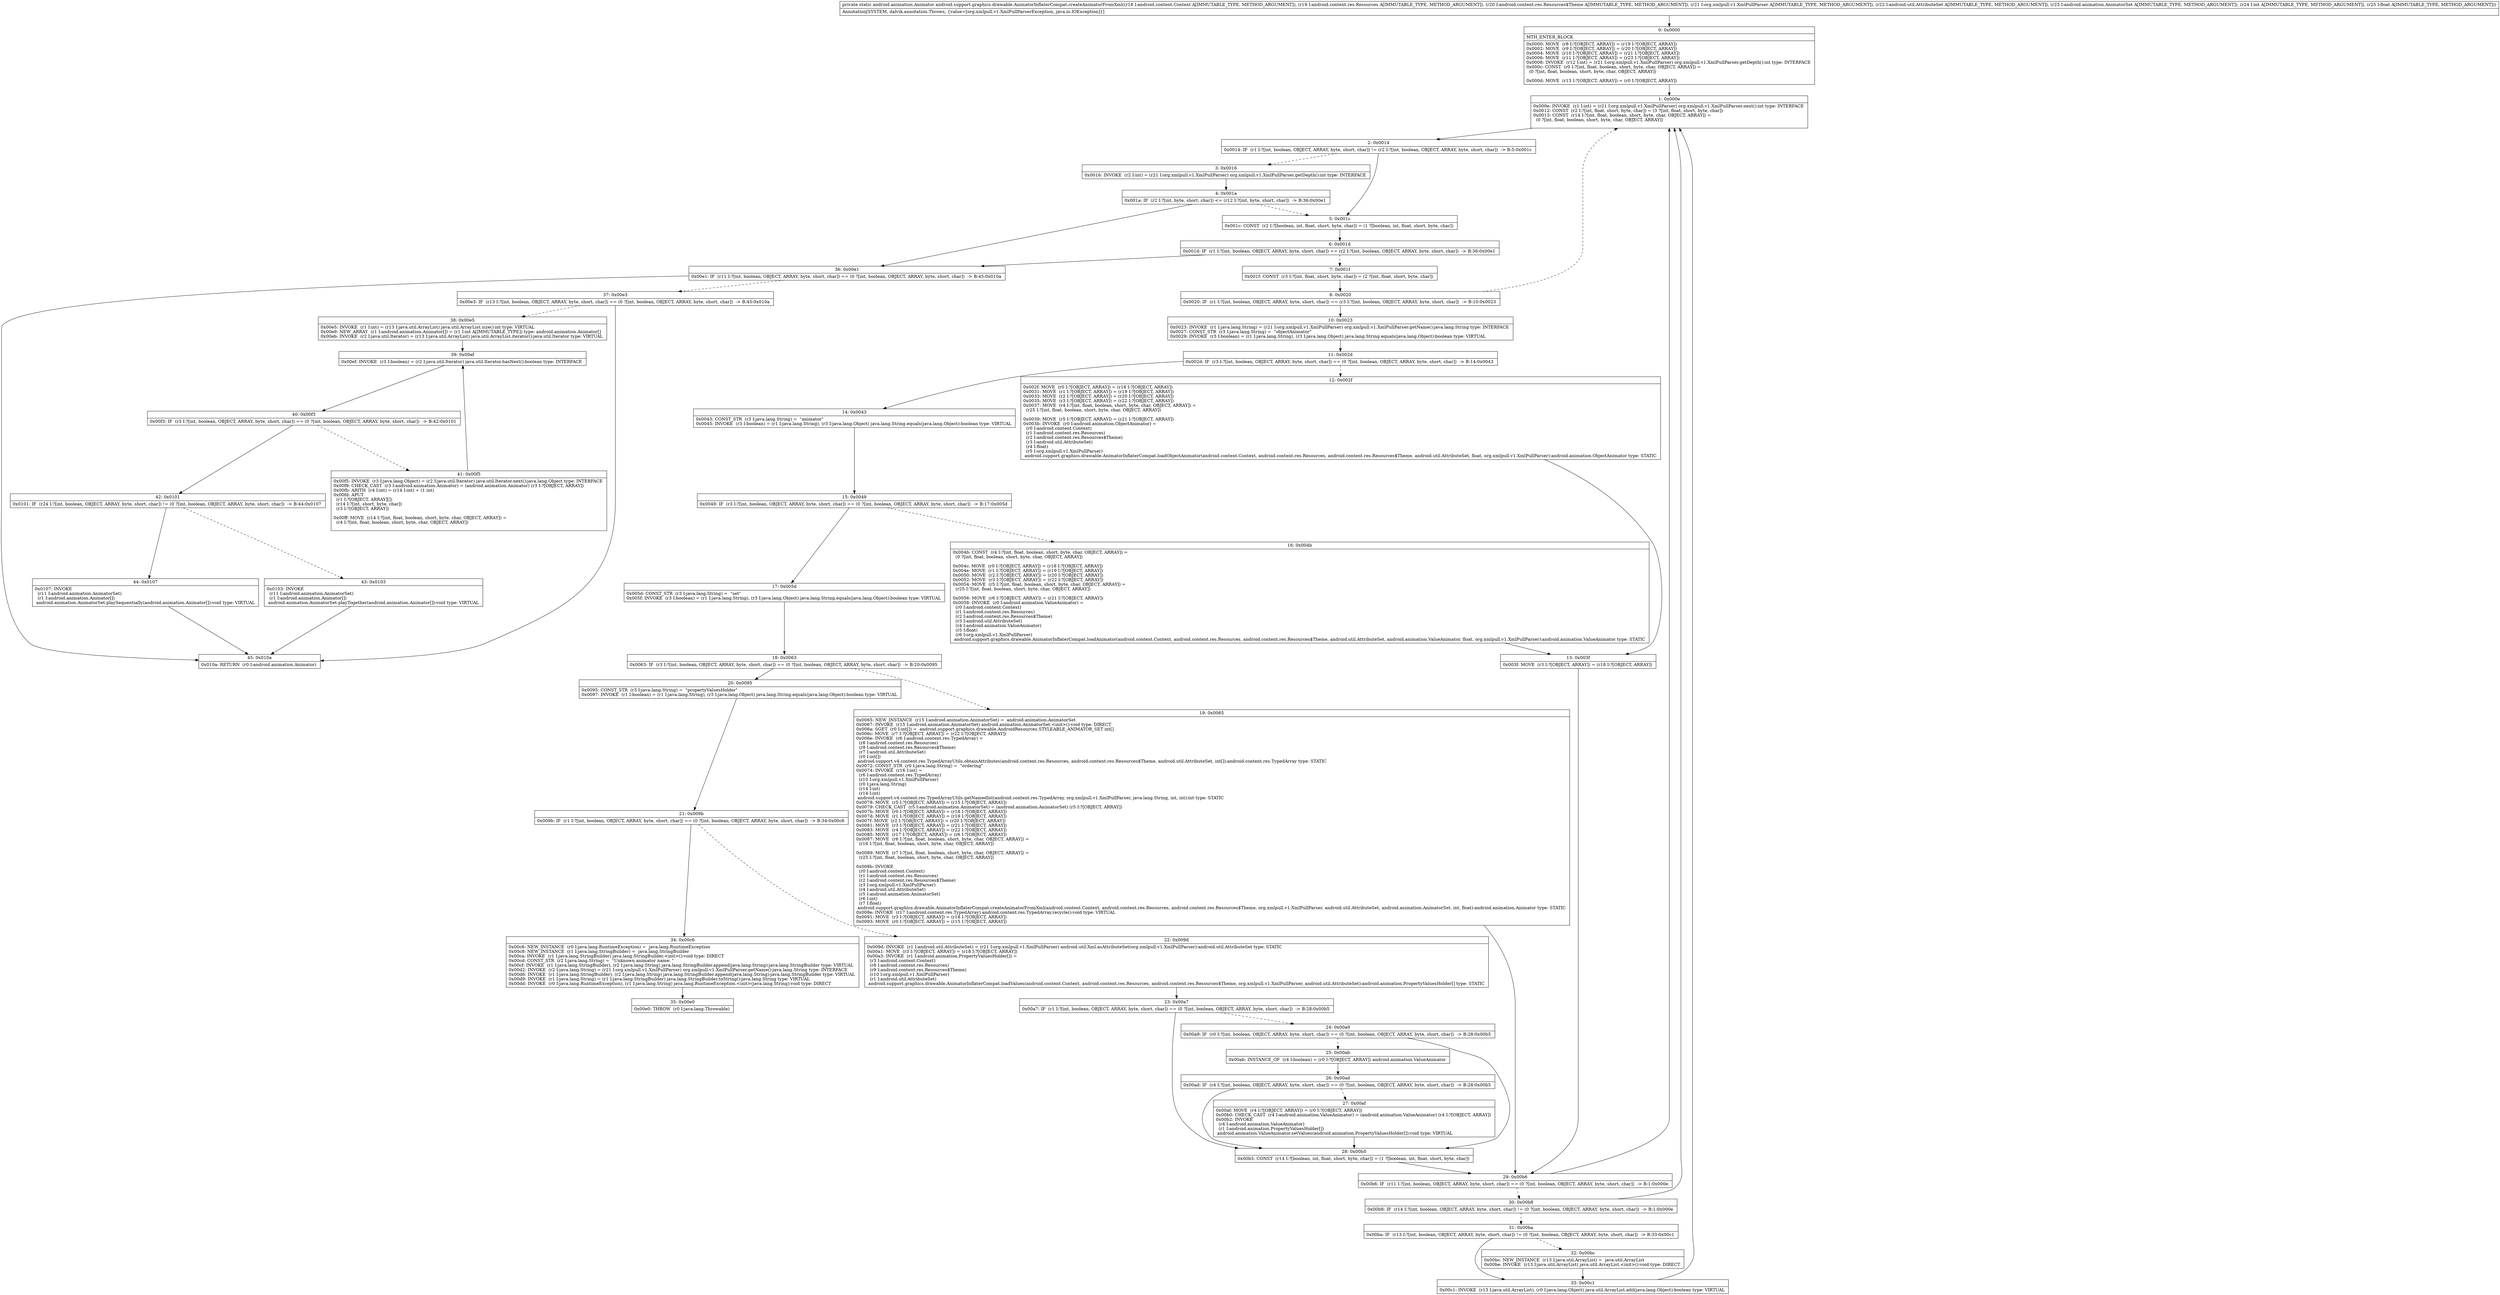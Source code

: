 digraph "CFG forandroid.support.graphics.drawable.AnimatorInflaterCompat.createAnimatorFromXml(Landroid\/content\/Context;Landroid\/content\/res\/Resources;Landroid\/content\/res\/Resources$Theme;Lorg\/xmlpull\/v1\/XmlPullParser;Landroid\/util\/AttributeSet;Landroid\/animation\/AnimatorSet;IF)Landroid\/animation\/Animator;" {
Node_0 [shape=record,label="{0\:\ 0x0000|MTH_ENTER_BLOCK\l|0x0000: MOVE  (r8 I:?[OBJECT, ARRAY]) = (r19 I:?[OBJECT, ARRAY]) \l0x0002: MOVE  (r9 I:?[OBJECT, ARRAY]) = (r20 I:?[OBJECT, ARRAY]) \l0x0004: MOVE  (r10 I:?[OBJECT, ARRAY]) = (r21 I:?[OBJECT, ARRAY]) \l0x0006: MOVE  (r11 I:?[OBJECT, ARRAY]) = (r23 I:?[OBJECT, ARRAY]) \l0x0008: INVOKE  (r12 I:int) = (r21 I:org.xmlpull.v1.XmlPullParser) org.xmlpull.v1.XmlPullParser.getDepth():int type: INTERFACE \l0x000c: CONST  (r0 I:?[int, float, boolean, short, byte, char, OBJECT, ARRAY]) = \l  (0 ?[int, float, boolean, short, byte, char, OBJECT, ARRAY])\l \l0x000d: MOVE  (r13 I:?[OBJECT, ARRAY]) = (r0 I:?[OBJECT, ARRAY]) \l}"];
Node_1 [shape=record,label="{1\:\ 0x000e|0x000e: INVOKE  (r1 I:int) = (r21 I:org.xmlpull.v1.XmlPullParser) org.xmlpull.v1.XmlPullParser.next():int type: INTERFACE \l0x0012: CONST  (r2 I:?[int, float, short, byte, char]) = (3 ?[int, float, short, byte, char]) \l0x0013: CONST  (r14 I:?[int, float, boolean, short, byte, char, OBJECT, ARRAY]) = \l  (0 ?[int, float, boolean, short, byte, char, OBJECT, ARRAY])\l \l}"];
Node_2 [shape=record,label="{2\:\ 0x0014|0x0014: IF  (r1 I:?[int, boolean, OBJECT, ARRAY, byte, short, char]) != (r2 I:?[int, boolean, OBJECT, ARRAY, byte, short, char])  \-\> B:5:0x001c \l}"];
Node_3 [shape=record,label="{3\:\ 0x0016|0x0016: INVOKE  (r2 I:int) = (r21 I:org.xmlpull.v1.XmlPullParser) org.xmlpull.v1.XmlPullParser.getDepth():int type: INTERFACE \l}"];
Node_4 [shape=record,label="{4\:\ 0x001a|0x001a: IF  (r2 I:?[int, byte, short, char]) \<= (r12 I:?[int, byte, short, char])  \-\> B:36:0x00e1 \l}"];
Node_5 [shape=record,label="{5\:\ 0x001c|0x001c: CONST  (r2 I:?[boolean, int, float, short, byte, char]) = (1 ?[boolean, int, float, short, byte, char]) \l}"];
Node_6 [shape=record,label="{6\:\ 0x001d|0x001d: IF  (r1 I:?[int, boolean, OBJECT, ARRAY, byte, short, char]) == (r2 I:?[int, boolean, OBJECT, ARRAY, byte, short, char])  \-\> B:36:0x00e1 \l}"];
Node_7 [shape=record,label="{7\:\ 0x001f|0x001f: CONST  (r3 I:?[int, float, short, byte, char]) = (2 ?[int, float, short, byte, char]) \l}"];
Node_8 [shape=record,label="{8\:\ 0x0020|0x0020: IF  (r1 I:?[int, boolean, OBJECT, ARRAY, byte, short, char]) == (r3 I:?[int, boolean, OBJECT, ARRAY, byte, short, char])  \-\> B:10:0x0023 \l}"];
Node_10 [shape=record,label="{10\:\ 0x0023|0x0023: INVOKE  (r1 I:java.lang.String) = (r21 I:org.xmlpull.v1.XmlPullParser) org.xmlpull.v1.XmlPullParser.getName():java.lang.String type: INTERFACE \l0x0027: CONST_STR  (r3 I:java.lang.String) =  \"objectAnimator\" \l0x0029: INVOKE  (r3 I:boolean) = (r1 I:java.lang.String), (r3 I:java.lang.Object) java.lang.String.equals(java.lang.Object):boolean type: VIRTUAL \l}"];
Node_11 [shape=record,label="{11\:\ 0x002d|0x002d: IF  (r3 I:?[int, boolean, OBJECT, ARRAY, byte, short, char]) == (0 ?[int, boolean, OBJECT, ARRAY, byte, short, char])  \-\> B:14:0x0043 \l}"];
Node_12 [shape=record,label="{12\:\ 0x002f|0x002f: MOVE  (r0 I:?[OBJECT, ARRAY]) = (r18 I:?[OBJECT, ARRAY]) \l0x0031: MOVE  (r1 I:?[OBJECT, ARRAY]) = (r19 I:?[OBJECT, ARRAY]) \l0x0033: MOVE  (r2 I:?[OBJECT, ARRAY]) = (r20 I:?[OBJECT, ARRAY]) \l0x0035: MOVE  (r3 I:?[OBJECT, ARRAY]) = (r22 I:?[OBJECT, ARRAY]) \l0x0037: MOVE  (r4 I:?[int, float, boolean, short, byte, char, OBJECT, ARRAY]) = \l  (r25 I:?[int, float, boolean, short, byte, char, OBJECT, ARRAY])\l \l0x0039: MOVE  (r5 I:?[OBJECT, ARRAY]) = (r21 I:?[OBJECT, ARRAY]) \l0x003b: INVOKE  (r0 I:android.animation.ObjectAnimator) = \l  (r0 I:android.content.Context)\l  (r1 I:android.content.res.Resources)\l  (r2 I:android.content.res.Resources$Theme)\l  (r3 I:android.util.AttributeSet)\l  (r4 I:float)\l  (r5 I:org.xmlpull.v1.XmlPullParser)\l android.support.graphics.drawable.AnimatorInflaterCompat.loadObjectAnimator(android.content.Context, android.content.res.Resources, android.content.res.Resources$Theme, android.util.AttributeSet, float, org.xmlpull.v1.XmlPullParser):android.animation.ObjectAnimator type: STATIC \l}"];
Node_13 [shape=record,label="{13\:\ 0x003f|0x003f: MOVE  (r3 I:?[OBJECT, ARRAY]) = (r18 I:?[OBJECT, ARRAY]) \l}"];
Node_14 [shape=record,label="{14\:\ 0x0043|0x0043: CONST_STR  (r3 I:java.lang.String) =  \"animator\" \l0x0045: INVOKE  (r3 I:boolean) = (r1 I:java.lang.String), (r3 I:java.lang.Object) java.lang.String.equals(java.lang.Object):boolean type: VIRTUAL \l}"];
Node_15 [shape=record,label="{15\:\ 0x0049|0x0049: IF  (r3 I:?[int, boolean, OBJECT, ARRAY, byte, short, char]) == (0 ?[int, boolean, OBJECT, ARRAY, byte, short, char])  \-\> B:17:0x005d \l}"];
Node_16 [shape=record,label="{16\:\ 0x004b|0x004b: CONST  (r4 I:?[int, float, boolean, short, byte, char, OBJECT, ARRAY]) = \l  (0 ?[int, float, boolean, short, byte, char, OBJECT, ARRAY])\l \l0x004c: MOVE  (r0 I:?[OBJECT, ARRAY]) = (r18 I:?[OBJECT, ARRAY]) \l0x004e: MOVE  (r1 I:?[OBJECT, ARRAY]) = (r19 I:?[OBJECT, ARRAY]) \l0x0050: MOVE  (r2 I:?[OBJECT, ARRAY]) = (r20 I:?[OBJECT, ARRAY]) \l0x0052: MOVE  (r3 I:?[OBJECT, ARRAY]) = (r22 I:?[OBJECT, ARRAY]) \l0x0054: MOVE  (r5 I:?[int, float, boolean, short, byte, char, OBJECT, ARRAY]) = \l  (r25 I:?[int, float, boolean, short, byte, char, OBJECT, ARRAY])\l \l0x0056: MOVE  (r6 I:?[OBJECT, ARRAY]) = (r21 I:?[OBJECT, ARRAY]) \l0x0058: INVOKE  (r0 I:android.animation.ValueAnimator) = \l  (r0 I:android.content.Context)\l  (r1 I:android.content.res.Resources)\l  (r2 I:android.content.res.Resources$Theme)\l  (r3 I:android.util.AttributeSet)\l  (r4 I:android.animation.ValueAnimator)\l  (r5 I:float)\l  (r6 I:org.xmlpull.v1.XmlPullParser)\l android.support.graphics.drawable.AnimatorInflaterCompat.loadAnimator(android.content.Context, android.content.res.Resources, android.content.res.Resources$Theme, android.util.AttributeSet, android.animation.ValueAnimator, float, org.xmlpull.v1.XmlPullParser):android.animation.ValueAnimator type: STATIC \l}"];
Node_17 [shape=record,label="{17\:\ 0x005d|0x005d: CONST_STR  (r3 I:java.lang.String) =  \"set\" \l0x005f: INVOKE  (r3 I:boolean) = (r1 I:java.lang.String), (r3 I:java.lang.Object) java.lang.String.equals(java.lang.Object):boolean type: VIRTUAL \l}"];
Node_18 [shape=record,label="{18\:\ 0x0063|0x0063: IF  (r3 I:?[int, boolean, OBJECT, ARRAY, byte, short, char]) == (0 ?[int, boolean, OBJECT, ARRAY, byte, short, char])  \-\> B:20:0x0095 \l}"];
Node_19 [shape=record,label="{19\:\ 0x0065|0x0065: NEW_INSTANCE  (r15 I:android.animation.AnimatorSet) =  android.animation.AnimatorSet \l0x0067: INVOKE  (r15 I:android.animation.AnimatorSet) android.animation.AnimatorSet.\<init\>():void type: DIRECT \l0x006a: SGET  (r0 I:int[]) =  android.support.graphics.drawable.AndroidResources.STYLEABLE_ANIMATOR_SET int[] \l0x006c: MOVE  (r7 I:?[OBJECT, ARRAY]) = (r22 I:?[OBJECT, ARRAY]) \l0x006e: INVOKE  (r6 I:android.content.res.TypedArray) = \l  (r8 I:android.content.res.Resources)\l  (r9 I:android.content.res.Resources$Theme)\l  (r7 I:android.util.AttributeSet)\l  (r0 I:int[])\l android.support.v4.content.res.TypedArrayUtils.obtainAttributes(android.content.res.Resources, android.content.res.Resources$Theme, android.util.AttributeSet, int[]):android.content.res.TypedArray type: STATIC \l0x0072: CONST_STR  (r0 I:java.lang.String) =  \"ordering\" \l0x0074: INVOKE  (r16 I:int) = \l  (r6 I:android.content.res.TypedArray)\l  (r10 I:org.xmlpull.v1.XmlPullParser)\l  (r0 I:java.lang.String)\l  (r14 I:int)\l  (r14 I:int)\l android.support.v4.content.res.TypedArrayUtils.getNamedInt(android.content.res.TypedArray, org.xmlpull.v1.XmlPullParser, java.lang.String, int, int):int type: STATIC \l0x0078: MOVE  (r5 I:?[OBJECT, ARRAY]) = (r15 I:?[OBJECT, ARRAY]) \l0x0079: CHECK_CAST  (r5 I:android.animation.AnimatorSet) = (android.animation.AnimatorSet) (r5 I:?[OBJECT, ARRAY]) \l0x007b: MOVE  (r0 I:?[OBJECT, ARRAY]) = (r18 I:?[OBJECT, ARRAY]) \l0x007d: MOVE  (r1 I:?[OBJECT, ARRAY]) = (r19 I:?[OBJECT, ARRAY]) \l0x007f: MOVE  (r2 I:?[OBJECT, ARRAY]) = (r20 I:?[OBJECT, ARRAY]) \l0x0081: MOVE  (r3 I:?[OBJECT, ARRAY]) = (r21 I:?[OBJECT, ARRAY]) \l0x0083: MOVE  (r4 I:?[OBJECT, ARRAY]) = (r22 I:?[OBJECT, ARRAY]) \l0x0085: MOVE  (r17 I:?[OBJECT, ARRAY]) = (r6 I:?[OBJECT, ARRAY]) \l0x0087: MOVE  (r6 I:?[int, float, boolean, short, byte, char, OBJECT, ARRAY]) = \l  (r16 I:?[int, float, boolean, short, byte, char, OBJECT, ARRAY])\l \l0x0089: MOVE  (r7 I:?[int, float, boolean, short, byte, char, OBJECT, ARRAY]) = \l  (r25 I:?[int, float, boolean, short, byte, char, OBJECT, ARRAY])\l \l0x008b: INVOKE  \l  (r0 I:android.content.Context)\l  (r1 I:android.content.res.Resources)\l  (r2 I:android.content.res.Resources$Theme)\l  (r3 I:org.xmlpull.v1.XmlPullParser)\l  (r4 I:android.util.AttributeSet)\l  (r5 I:android.animation.AnimatorSet)\l  (r6 I:int)\l  (r7 I:float)\l android.support.graphics.drawable.AnimatorInflaterCompat.createAnimatorFromXml(android.content.Context, android.content.res.Resources, android.content.res.Resources$Theme, org.xmlpull.v1.XmlPullParser, android.util.AttributeSet, android.animation.AnimatorSet, int, float):android.animation.Animator type: STATIC \l0x008e: INVOKE  (r17 I:android.content.res.TypedArray) android.content.res.TypedArray.recycle():void type: VIRTUAL \l0x0091: MOVE  (r3 I:?[OBJECT, ARRAY]) = (r18 I:?[OBJECT, ARRAY]) \l0x0093: MOVE  (r0 I:?[OBJECT, ARRAY]) = (r15 I:?[OBJECT, ARRAY]) \l}"];
Node_20 [shape=record,label="{20\:\ 0x0095|0x0095: CONST_STR  (r3 I:java.lang.String) =  \"propertyValuesHolder\" \l0x0097: INVOKE  (r1 I:boolean) = (r1 I:java.lang.String), (r3 I:java.lang.Object) java.lang.String.equals(java.lang.Object):boolean type: VIRTUAL \l}"];
Node_21 [shape=record,label="{21\:\ 0x009b|0x009b: IF  (r1 I:?[int, boolean, OBJECT, ARRAY, byte, short, char]) == (0 ?[int, boolean, OBJECT, ARRAY, byte, short, char])  \-\> B:34:0x00c6 \l}"];
Node_22 [shape=record,label="{22\:\ 0x009d|0x009d: INVOKE  (r1 I:android.util.AttributeSet) = (r21 I:org.xmlpull.v1.XmlPullParser) android.util.Xml.asAttributeSet(org.xmlpull.v1.XmlPullParser):android.util.AttributeSet type: STATIC \l0x00a1: MOVE  (r3 I:?[OBJECT, ARRAY]) = (r18 I:?[OBJECT, ARRAY]) \l0x00a3: INVOKE  (r1 I:android.animation.PropertyValuesHolder[]) = \l  (r3 I:android.content.Context)\l  (r8 I:android.content.res.Resources)\l  (r9 I:android.content.res.Resources$Theme)\l  (r10 I:org.xmlpull.v1.XmlPullParser)\l  (r1 I:android.util.AttributeSet)\l android.support.graphics.drawable.AnimatorInflaterCompat.loadValues(android.content.Context, android.content.res.Resources, android.content.res.Resources$Theme, org.xmlpull.v1.XmlPullParser, android.util.AttributeSet):android.animation.PropertyValuesHolder[] type: STATIC \l}"];
Node_23 [shape=record,label="{23\:\ 0x00a7|0x00a7: IF  (r1 I:?[int, boolean, OBJECT, ARRAY, byte, short, char]) == (0 ?[int, boolean, OBJECT, ARRAY, byte, short, char])  \-\> B:28:0x00b5 \l}"];
Node_24 [shape=record,label="{24\:\ 0x00a9|0x00a9: IF  (r0 I:?[int, boolean, OBJECT, ARRAY, byte, short, char]) == (0 ?[int, boolean, OBJECT, ARRAY, byte, short, char])  \-\> B:28:0x00b5 \l}"];
Node_25 [shape=record,label="{25\:\ 0x00ab|0x00ab: INSTANCE_OF  (r4 I:boolean) = (r0 I:?[OBJECT, ARRAY]) android.animation.ValueAnimator \l}"];
Node_26 [shape=record,label="{26\:\ 0x00ad|0x00ad: IF  (r4 I:?[int, boolean, OBJECT, ARRAY, byte, short, char]) == (0 ?[int, boolean, OBJECT, ARRAY, byte, short, char])  \-\> B:28:0x00b5 \l}"];
Node_27 [shape=record,label="{27\:\ 0x00af|0x00af: MOVE  (r4 I:?[OBJECT, ARRAY]) = (r0 I:?[OBJECT, ARRAY]) \l0x00b0: CHECK_CAST  (r4 I:android.animation.ValueAnimator) = (android.animation.ValueAnimator) (r4 I:?[OBJECT, ARRAY]) \l0x00b2: INVOKE  \l  (r4 I:android.animation.ValueAnimator)\l  (r1 I:android.animation.PropertyValuesHolder[])\l android.animation.ValueAnimator.setValues(android.animation.PropertyValuesHolder[]):void type: VIRTUAL \l}"];
Node_28 [shape=record,label="{28\:\ 0x00b5|0x00b5: CONST  (r14 I:?[boolean, int, float, short, byte, char]) = (1 ?[boolean, int, float, short, byte, char]) \l}"];
Node_29 [shape=record,label="{29\:\ 0x00b6|0x00b6: IF  (r11 I:?[int, boolean, OBJECT, ARRAY, byte, short, char]) == (0 ?[int, boolean, OBJECT, ARRAY, byte, short, char])  \-\> B:1:0x000e \l}"];
Node_30 [shape=record,label="{30\:\ 0x00b8|0x00b8: IF  (r14 I:?[int, boolean, OBJECT, ARRAY, byte, short, char]) != (0 ?[int, boolean, OBJECT, ARRAY, byte, short, char])  \-\> B:1:0x000e \l}"];
Node_31 [shape=record,label="{31\:\ 0x00ba|0x00ba: IF  (r13 I:?[int, boolean, OBJECT, ARRAY, byte, short, char]) != (0 ?[int, boolean, OBJECT, ARRAY, byte, short, char])  \-\> B:33:0x00c1 \l}"];
Node_32 [shape=record,label="{32\:\ 0x00bc|0x00bc: NEW_INSTANCE  (r13 I:java.util.ArrayList) =  java.util.ArrayList \l0x00be: INVOKE  (r13 I:java.util.ArrayList) java.util.ArrayList.\<init\>():void type: DIRECT \l}"];
Node_33 [shape=record,label="{33\:\ 0x00c1|0x00c1: INVOKE  (r13 I:java.util.ArrayList), (r0 I:java.lang.Object) java.util.ArrayList.add(java.lang.Object):boolean type: VIRTUAL \l}"];
Node_34 [shape=record,label="{34\:\ 0x00c6|0x00c6: NEW_INSTANCE  (r0 I:java.lang.RuntimeException) =  java.lang.RuntimeException \l0x00c8: NEW_INSTANCE  (r1 I:java.lang.StringBuilder) =  java.lang.StringBuilder \l0x00ca: INVOKE  (r1 I:java.lang.StringBuilder) java.lang.StringBuilder.\<init\>():void type: DIRECT \l0x00cd: CONST_STR  (r2 I:java.lang.String) =  \"Unknown animator name: \" \l0x00cf: INVOKE  (r1 I:java.lang.StringBuilder), (r2 I:java.lang.String) java.lang.StringBuilder.append(java.lang.String):java.lang.StringBuilder type: VIRTUAL \l0x00d2: INVOKE  (r2 I:java.lang.String) = (r21 I:org.xmlpull.v1.XmlPullParser) org.xmlpull.v1.XmlPullParser.getName():java.lang.String type: INTERFACE \l0x00d6: INVOKE  (r1 I:java.lang.StringBuilder), (r2 I:java.lang.String) java.lang.StringBuilder.append(java.lang.String):java.lang.StringBuilder type: VIRTUAL \l0x00d9: INVOKE  (r1 I:java.lang.String) = (r1 I:java.lang.StringBuilder) java.lang.StringBuilder.toString():java.lang.String type: VIRTUAL \l0x00dd: INVOKE  (r0 I:java.lang.RuntimeException), (r1 I:java.lang.String) java.lang.RuntimeException.\<init\>(java.lang.String):void type: DIRECT \l}"];
Node_35 [shape=record,label="{35\:\ 0x00e0|0x00e0: THROW  (r0 I:java.lang.Throwable) \l}"];
Node_36 [shape=record,label="{36\:\ 0x00e1|0x00e1: IF  (r11 I:?[int, boolean, OBJECT, ARRAY, byte, short, char]) == (0 ?[int, boolean, OBJECT, ARRAY, byte, short, char])  \-\> B:45:0x010a \l}"];
Node_37 [shape=record,label="{37\:\ 0x00e3|0x00e3: IF  (r13 I:?[int, boolean, OBJECT, ARRAY, byte, short, char]) == (0 ?[int, boolean, OBJECT, ARRAY, byte, short, char])  \-\> B:45:0x010a \l}"];
Node_38 [shape=record,label="{38\:\ 0x00e5|0x00e5: INVOKE  (r1 I:int) = (r13 I:java.util.ArrayList) java.util.ArrayList.size():int type: VIRTUAL \l0x00e9: NEW_ARRAY  (r1 I:android.animation.Animator[]) = (r1 I:int A[IMMUTABLE_TYPE]) type: android.animation.Animator[] \l0x00eb: INVOKE  (r2 I:java.util.Iterator) = (r13 I:java.util.ArrayList) java.util.ArrayList.iterator():java.util.Iterator type: VIRTUAL \l}"];
Node_39 [shape=record,label="{39\:\ 0x00ef|0x00ef: INVOKE  (r3 I:boolean) = (r2 I:java.util.Iterator) java.util.Iterator.hasNext():boolean type: INTERFACE \l}"];
Node_40 [shape=record,label="{40\:\ 0x00f3|0x00f3: IF  (r3 I:?[int, boolean, OBJECT, ARRAY, byte, short, char]) == (0 ?[int, boolean, OBJECT, ARRAY, byte, short, char])  \-\> B:42:0x0101 \l}"];
Node_41 [shape=record,label="{41\:\ 0x00f5|0x00f5: INVOKE  (r3 I:java.lang.Object) = (r2 I:java.util.Iterator) java.util.Iterator.next():java.lang.Object type: INTERFACE \l0x00f9: CHECK_CAST  (r3 I:android.animation.Animator) = (android.animation.Animator) (r3 I:?[OBJECT, ARRAY]) \l0x00fb: ARITH  (r4 I:int) = (r14 I:int) + (1 int) \l0x00fd: APUT  \l  (r1 I:?[OBJECT, ARRAY][])\l  (r14 I:?[int, short, byte, char])\l  (r3 I:?[OBJECT, ARRAY])\l \l0x00ff: MOVE  (r14 I:?[int, float, boolean, short, byte, char, OBJECT, ARRAY]) = \l  (r4 I:?[int, float, boolean, short, byte, char, OBJECT, ARRAY])\l \l}"];
Node_42 [shape=record,label="{42\:\ 0x0101|0x0101: IF  (r24 I:?[int, boolean, OBJECT, ARRAY, byte, short, char]) != (0 ?[int, boolean, OBJECT, ARRAY, byte, short, char])  \-\> B:44:0x0107 \l}"];
Node_43 [shape=record,label="{43\:\ 0x0103|0x0103: INVOKE  \l  (r11 I:android.animation.AnimatorSet)\l  (r1 I:android.animation.Animator[])\l android.animation.AnimatorSet.playTogether(android.animation.Animator[]):void type: VIRTUAL \l}"];
Node_44 [shape=record,label="{44\:\ 0x0107|0x0107: INVOKE  \l  (r11 I:android.animation.AnimatorSet)\l  (r1 I:android.animation.Animator[])\l android.animation.AnimatorSet.playSequentially(android.animation.Animator[]):void type: VIRTUAL \l}"];
Node_45 [shape=record,label="{45\:\ 0x010a|0x010a: RETURN  (r0 I:android.animation.Animator) \l}"];
MethodNode[shape=record,label="{private static android.animation.Animator android.support.graphics.drawable.AnimatorInflaterCompat.createAnimatorFromXml((r18 I:android.content.Context A[IMMUTABLE_TYPE, METHOD_ARGUMENT]), (r19 I:android.content.res.Resources A[IMMUTABLE_TYPE, METHOD_ARGUMENT]), (r20 I:android.content.res.Resources$Theme A[IMMUTABLE_TYPE, METHOD_ARGUMENT]), (r21 I:org.xmlpull.v1.XmlPullParser A[IMMUTABLE_TYPE, METHOD_ARGUMENT]), (r22 I:android.util.AttributeSet A[IMMUTABLE_TYPE, METHOD_ARGUMENT]), (r23 I:android.animation.AnimatorSet A[IMMUTABLE_TYPE, METHOD_ARGUMENT]), (r24 I:int A[IMMUTABLE_TYPE, METHOD_ARGUMENT]), (r25 I:float A[IMMUTABLE_TYPE, METHOD_ARGUMENT]))  | Annotation[SYSTEM, dalvik.annotation.Throws, \{value=[org.xmlpull.v1.XmlPullParserException, java.io.IOException]\}]\l}"];
MethodNode -> Node_0;
Node_0 -> Node_1;
Node_1 -> Node_2;
Node_2 -> Node_3[style=dashed];
Node_2 -> Node_5;
Node_3 -> Node_4;
Node_4 -> Node_5[style=dashed];
Node_4 -> Node_36;
Node_5 -> Node_6;
Node_6 -> Node_7[style=dashed];
Node_6 -> Node_36;
Node_7 -> Node_8;
Node_8 -> Node_10;
Node_8 -> Node_1[style=dashed];
Node_10 -> Node_11;
Node_11 -> Node_12[style=dashed];
Node_11 -> Node_14;
Node_12 -> Node_13;
Node_13 -> Node_29;
Node_14 -> Node_15;
Node_15 -> Node_16[style=dashed];
Node_15 -> Node_17;
Node_16 -> Node_13;
Node_17 -> Node_18;
Node_18 -> Node_19[style=dashed];
Node_18 -> Node_20;
Node_19 -> Node_29;
Node_20 -> Node_21;
Node_21 -> Node_22[style=dashed];
Node_21 -> Node_34;
Node_22 -> Node_23;
Node_23 -> Node_24[style=dashed];
Node_23 -> Node_28;
Node_24 -> Node_25[style=dashed];
Node_24 -> Node_28;
Node_25 -> Node_26;
Node_26 -> Node_27[style=dashed];
Node_26 -> Node_28;
Node_27 -> Node_28;
Node_28 -> Node_29;
Node_29 -> Node_1;
Node_29 -> Node_30[style=dashed];
Node_30 -> Node_1;
Node_30 -> Node_31[style=dashed];
Node_31 -> Node_32[style=dashed];
Node_31 -> Node_33;
Node_32 -> Node_33;
Node_33 -> Node_1;
Node_34 -> Node_35;
Node_36 -> Node_37[style=dashed];
Node_36 -> Node_45;
Node_37 -> Node_38[style=dashed];
Node_37 -> Node_45;
Node_38 -> Node_39;
Node_39 -> Node_40;
Node_40 -> Node_41[style=dashed];
Node_40 -> Node_42;
Node_41 -> Node_39;
Node_42 -> Node_43[style=dashed];
Node_42 -> Node_44;
Node_43 -> Node_45;
Node_44 -> Node_45;
}

